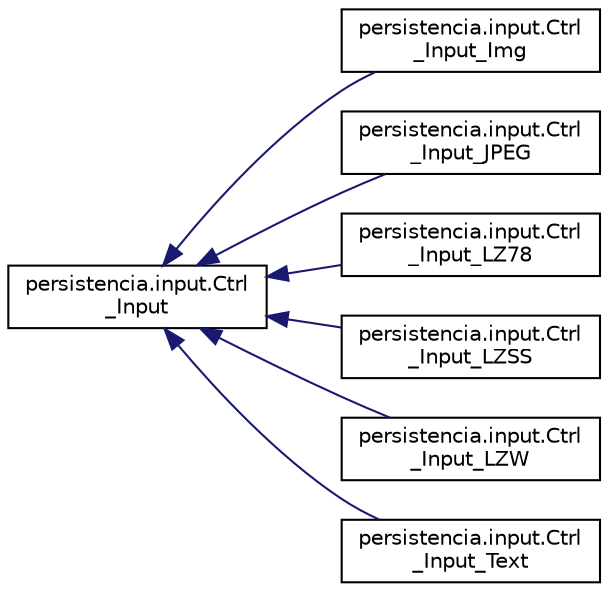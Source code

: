 digraph "Graphical Class Hierarchy"
{
  edge [fontname="Helvetica",fontsize="10",labelfontname="Helvetica",labelfontsize="10"];
  node [fontname="Helvetica",fontsize="10",shape=record];
  rankdir="LR";
  Node0 [label="persistencia.input.Ctrl\l_Input",height=0.2,width=0.4,color="black", fillcolor="white", style="filled",URL="$classpersistencia_1_1input_1_1Ctrl__Input.html",tooltip="Classe de Ctrl_Input. "];
  Node0 -> Node1 [dir="back",color="midnightblue",fontsize="10",style="solid",fontname="Helvetica"];
  Node1 [label="persistencia.input.Ctrl\l_Input_Img",height=0.2,width=0.4,color="black", fillcolor="white", style="filled",URL="$classpersistencia_1_1input_1_1Ctrl__Input__Img.html",tooltip="Controlador de Input que permet llegir una imatge ppm. "];
  Node0 -> Node2 [dir="back",color="midnightblue",fontsize="10",style="solid",fontname="Helvetica"];
  Node2 [label="persistencia.input.Ctrl\l_Input_JPEG",height=0.2,width=0.4,color="black", fillcolor="white", style="filled",URL="$classpersistencia_1_1input_1_1Ctrl__Input__JPEG.html",tooltip="Classe Ctrl_Input_JPEG. "];
  Node0 -> Node3 [dir="back",color="midnightblue",fontsize="10",style="solid",fontname="Helvetica"];
  Node3 [label="persistencia.input.Ctrl\l_Input_LZ78",height=0.2,width=0.4,color="black", fillcolor="white", style="filled",URL="$classpersistencia_1_1input_1_1Ctrl__Input__LZ78.html",tooltip="Acces a un arxiu comprimit amb LZ78. "];
  Node0 -> Node4 [dir="back",color="midnightblue",fontsize="10",style="solid",fontname="Helvetica"];
  Node4 [label="persistencia.input.Ctrl\l_Input_LZSS",height=0.2,width=0.4,color="black", fillcolor="white", style="filled",URL="$classpersistencia_1_1input_1_1Ctrl__Input__LZSS.html",tooltip="Aquesta és la classe fill del controlador Ctrl_Input. "];
  Node0 -> Node5 [dir="back",color="midnightblue",fontsize="10",style="solid",fontname="Helvetica"];
  Node5 [label="persistencia.input.Ctrl\l_Input_LZW",height=0.2,width=0.4,color="black", fillcolor="white", style="filled",URL="$classpersistencia_1_1input_1_1Ctrl__Input__LZW.html",tooltip="Acces a un arxiu comprimit amb LZW. "];
  Node0 -> Node6 [dir="back",color="midnightblue",fontsize="10",style="solid",fontname="Helvetica"];
  Node6 [label="persistencia.input.Ctrl\l_Input_Text",height=0.2,width=0.4,color="black", fillcolor="white", style="filled",URL="$classpersistencia_1_1input_1_1Ctrl__Input__Text.html",tooltip="Classe de Ctrl_Input_Text. "];
}
